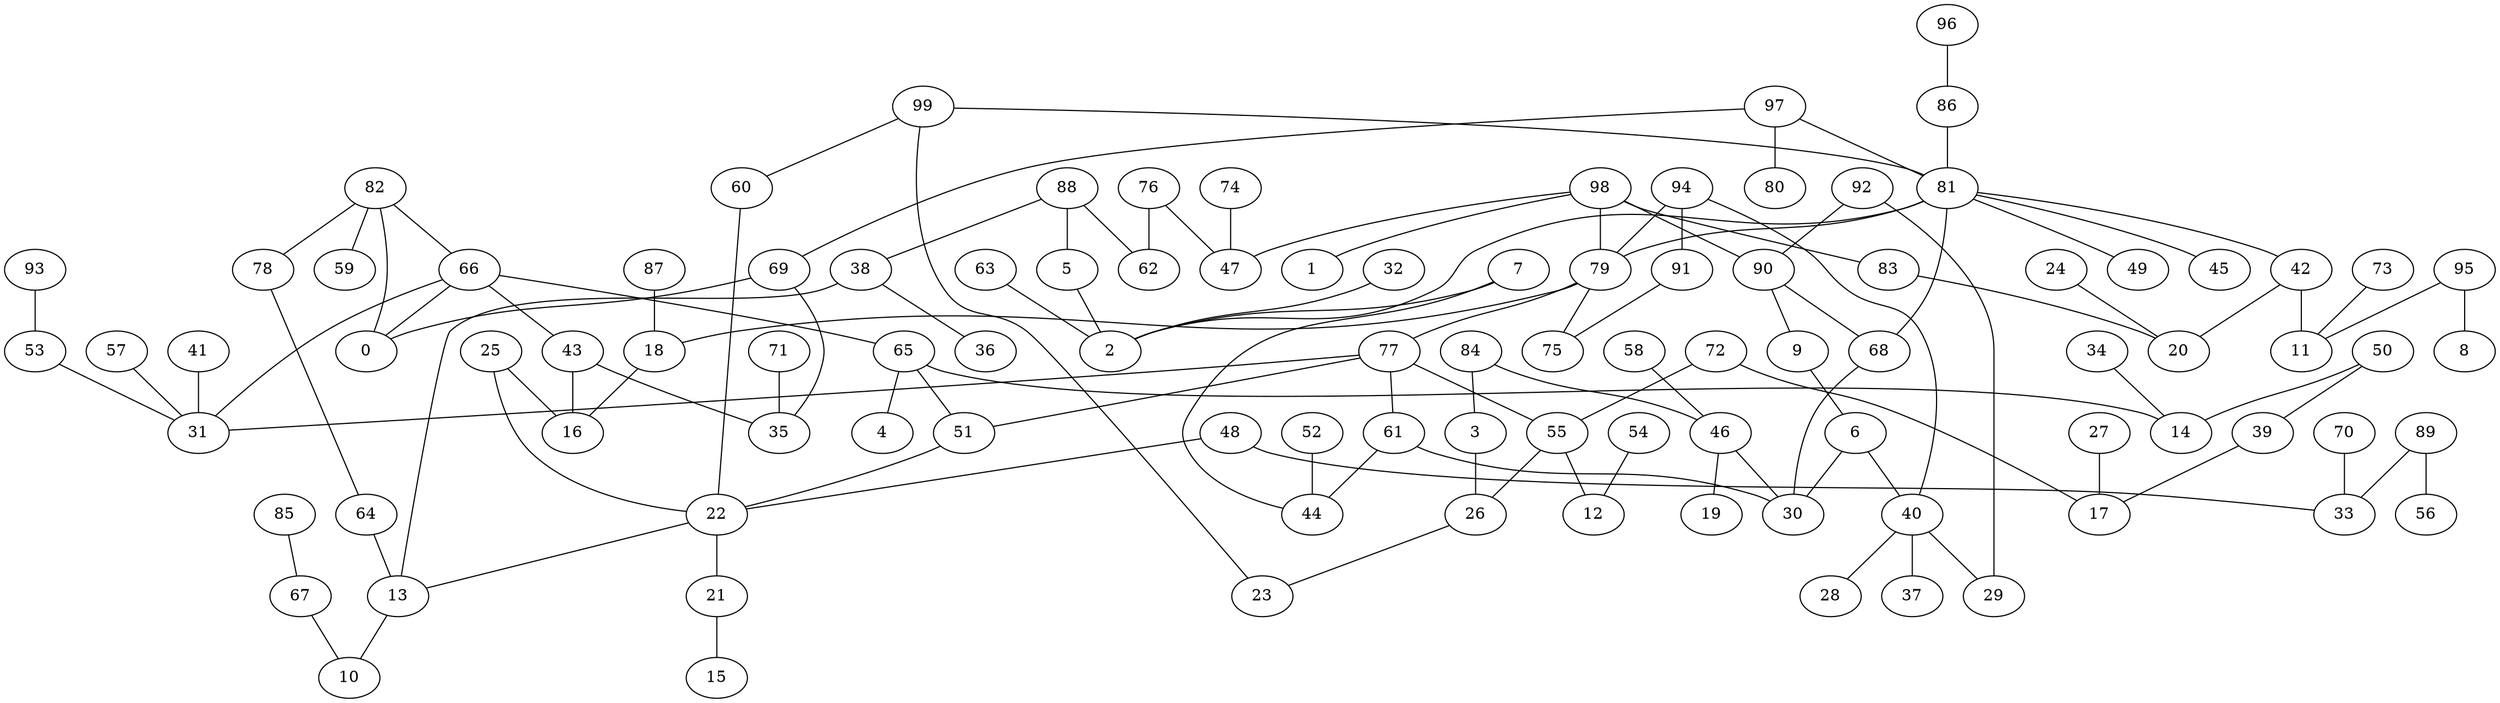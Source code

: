 digraph GG_graph {

subgraph G_graph {
edge [color = black]
"88" -> "38" [dir = none]
"39" -> "17" [dir = none]
"92" -> "29" [dir = none]
"41" -> "31" [dir = none]
"71" -> "35" [dir = none]
"87" -> "18" [dir = none]
"52" -> "44" [dir = none]
"89" -> "56" [dir = none]
"89" -> "33" [dir = none]
"66" -> "65" [dir = none]
"70" -> "33" [dir = none]
"68" -> "30" [dir = none]
"25" -> "16" [dir = none]
"73" -> "11" [dir = none]
"32" -> "2" [dir = none]
"54" -> "12" [dir = none]
"24" -> "20" [dir = none]
"82" -> "59" [dir = none]
"82" -> "78" [dir = none]
"93" -> "53" [dir = none]
"53" -> "31" [dir = none]
"97" -> "80" [dir = none]
"97" -> "69" [dir = none]
"97" -> "81" [dir = none]
"72" -> "17" [dir = none]
"72" -> "55" [dir = none]
"3" -> "26" [dir = none]
"55" -> "26" [dir = none]
"55" -> "12" [dir = none]
"50" -> "14" [dir = none]
"67" -> "10" [dir = none]
"65" -> "14" [dir = none]
"65" -> "4" [dir = none]
"65" -> "51" [dir = none]
"7" -> "2" [dir = none]
"84" -> "3" [dir = none]
"58" -> "46" [dir = none]
"94" -> "91" [dir = none]
"94" -> "40" [dir = none]
"94" -> "79" [dir = none]
"64" -> "13" [dir = none]
"57" -> "31" [dir = none]
"90" -> "9" [dir = none]
"78" -> "64" [dir = none]
"98" -> "83" [dir = none]
"98" -> "1" [dir = none]
"98" -> "47" [dir = none]
"98" -> "79" [dir = none]
"77" -> "31" [dir = none]
"77" -> "61" [dir = none]
"77" -> "51" [dir = none]
"77" -> "55" [dir = none]
"95" -> "8" [dir = none]
"95" -> "11" [dir = none]
"69" -> "0" [dir = none]
"69" -> "35" [dir = none]
"81" -> "49" [dir = none]
"81" -> "2" [dir = none]
"81" -> "45" [dir = none]
"81" -> "42" [dir = none]
"81" -> "79" [dir = none]
"79" -> "18" [dir = none]
"79" -> "77" [dir = none]
"27" -> "17" [dir = none]
"21" -> "15" [dir = none]
"51" -> "22" [dir = none]
"38" -> "36" [dir = none]
"38" -> "13" [dir = none]
"61" -> "44" [dir = none]
"61" -> "30" [dir = none]
"48" -> "33" [dir = none]
"48" -> "22" [dir = none]
"85" -> "67" [dir = none]
"22" -> "21" [dir = none]
"22" -> "13" [dir = none]
"40" -> "28" [dir = none]
"40" -> "37" [dir = none]
"40" -> "29" [dir = none]
"74" -> "47" [dir = none]
"13" -> "10" [dir = none]
"42" -> "20" [dir = none]
"42" -> "11" [dir = none]
"76" -> "62" [dir = none]
"76" -> "47" [dir = none]
"99" -> "23" [dir = none]
"99" -> "81" [dir = none]
"60" -> "22" [dir = none]
"5" -> "2" [dir = none]
"91" -> "75" [dir = none]
"46" -> "19" [dir = none]
"46" -> "30" [dir = none]
"63" -> "2" [dir = none]
"96" -> "86" [dir = none]
"43" -> "35" [dir = none]
"18" -> "16" [dir = none]
"34" -> "14" [dir = none]
"6" -> "40" [dir = none]
"9" -> "6" [dir = none]
"86" -> "81" [dir = none]
"90" -> "68" [dir = none]
"84" -> "46" [dir = none]
"50" -> "39" [dir = none]
"66" -> "0" [dir = none]
"25" -> "22" [dir = none]
"66" -> "43" [dir = none]
"98" -> "90" [dir = none]
"7" -> "44" [dir = none]
"88" -> "5" [dir = none]
"92" -> "90" [dir = none]
"82" -> "0" [dir = none]
"26" -> "23" [dir = none]
"66" -> "31" [dir = none]
"83" -> "20" [dir = none]
"6" -> "30" [dir = none]
"88" -> "62" [dir = none]
"81" -> "68" [dir = none]
"99" -> "60" [dir = none]
"79" -> "75" [dir = none]
"43" -> "16" [dir = none]
"82" -> "66" [dir = none]
}

}
